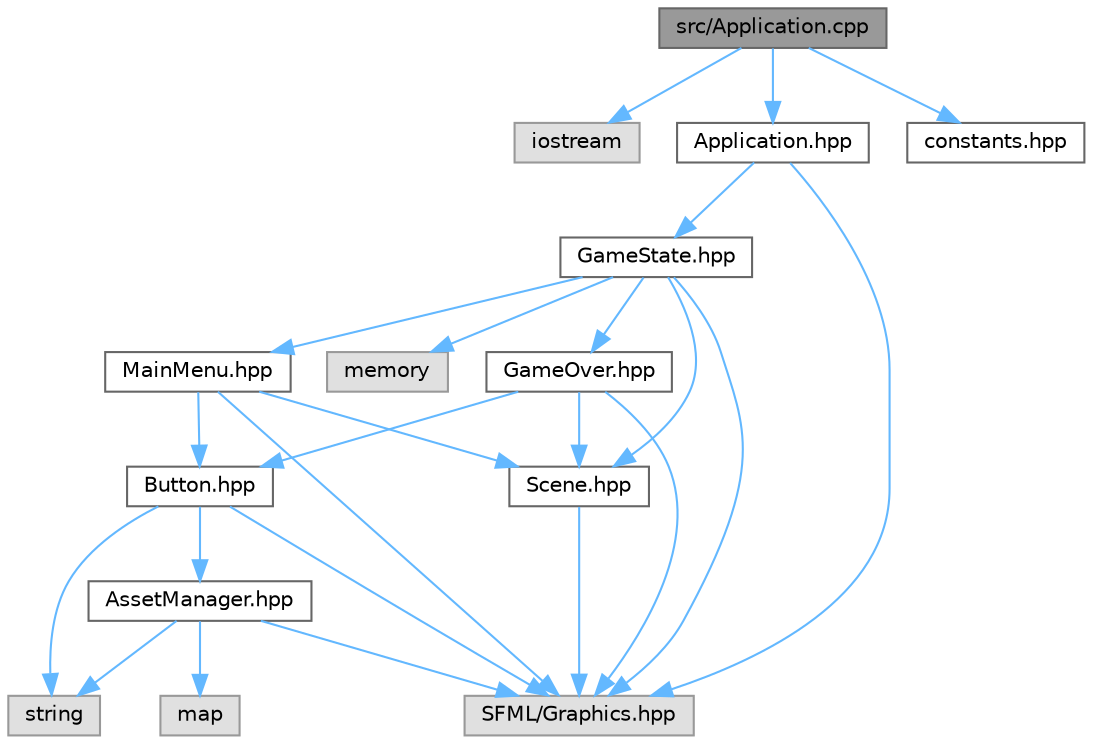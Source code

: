 digraph "src/Application.cpp"
{
 // LATEX_PDF_SIZE
  bgcolor="transparent";
  edge [fontname=Helvetica,fontsize=10,labelfontname=Helvetica,labelfontsize=10];
  node [fontname=Helvetica,fontsize=10,shape=box,height=0.2,width=0.4];
  Node1 [id="Node000001",label="src/Application.cpp",height=0.2,width=0.4,color="gray40", fillcolor="grey60", style="filled", fontcolor="black",tooltip=" "];
  Node1 -> Node2 [id="edge1_Node000001_Node000002",color="steelblue1",style="solid",tooltip=" "];
  Node2 [id="Node000002",label="iostream",height=0.2,width=0.4,color="grey60", fillcolor="#E0E0E0", style="filled",tooltip=" "];
  Node1 -> Node3 [id="edge2_Node000001_Node000003",color="steelblue1",style="solid",tooltip=" "];
  Node3 [id="Node000003",label="Application.hpp",height=0.2,width=0.4,color="grey40", fillcolor="white", style="filled",URL="$_application_8hpp.html",tooltip=" "];
  Node3 -> Node4 [id="edge3_Node000003_Node000004",color="steelblue1",style="solid",tooltip=" "];
  Node4 [id="Node000004",label="SFML/Graphics.hpp",height=0.2,width=0.4,color="grey60", fillcolor="#E0E0E0", style="filled",tooltip=" "];
  Node3 -> Node5 [id="edge4_Node000003_Node000005",color="steelblue1",style="solid",tooltip=" "];
  Node5 [id="Node000005",label="GameState.hpp",height=0.2,width=0.4,color="grey40", fillcolor="white", style="filled",URL="$_game_state_8hpp.html",tooltip=" "];
  Node5 -> Node4 [id="edge5_Node000005_Node000004",color="steelblue1",style="solid",tooltip=" "];
  Node5 -> Node6 [id="edge6_Node000005_Node000006",color="steelblue1",style="solid",tooltip=" "];
  Node6 [id="Node000006",label="memory",height=0.2,width=0.4,color="grey60", fillcolor="#E0E0E0", style="filled",tooltip=" "];
  Node5 -> Node7 [id="edge7_Node000005_Node000007",color="steelblue1",style="solid",tooltip=" "];
  Node7 [id="Node000007",label="Scene.hpp",height=0.2,width=0.4,color="grey40", fillcolor="white", style="filled",URL="$_scene_8hpp.html",tooltip=" "];
  Node7 -> Node4 [id="edge8_Node000007_Node000004",color="steelblue1",style="solid",tooltip=" "];
  Node5 -> Node8 [id="edge9_Node000005_Node000008",color="steelblue1",style="solid",tooltip=" "];
  Node8 [id="Node000008",label="MainMenu.hpp",height=0.2,width=0.4,color="grey40", fillcolor="white", style="filled",URL="$_main_menu_8hpp.html",tooltip=" "];
  Node8 -> Node7 [id="edge10_Node000008_Node000007",color="steelblue1",style="solid",tooltip=" "];
  Node8 -> Node9 [id="edge11_Node000008_Node000009",color="steelblue1",style="solid",tooltip=" "];
  Node9 [id="Node000009",label="Button.hpp",height=0.2,width=0.4,color="grey40", fillcolor="white", style="filled",URL="$_button_8hpp.html",tooltip=" "];
  Node9 -> Node4 [id="edge12_Node000009_Node000004",color="steelblue1",style="solid",tooltip=" "];
  Node9 -> Node10 [id="edge13_Node000009_Node000010",color="steelblue1",style="solid",tooltip=" "];
  Node10 [id="Node000010",label="string",height=0.2,width=0.4,color="grey60", fillcolor="#E0E0E0", style="filled",tooltip=" "];
  Node9 -> Node11 [id="edge14_Node000009_Node000011",color="steelblue1",style="solid",tooltip=" "];
  Node11 [id="Node000011",label="AssetManager.hpp",height=0.2,width=0.4,color="grey40", fillcolor="white", style="filled",URL="$_asset_manager_8hpp.html",tooltip=" "];
  Node11 -> Node4 [id="edge15_Node000011_Node000004",color="steelblue1",style="solid",tooltip=" "];
  Node11 -> Node12 [id="edge16_Node000011_Node000012",color="steelblue1",style="solid",tooltip=" "];
  Node12 [id="Node000012",label="map",height=0.2,width=0.4,color="grey60", fillcolor="#E0E0E0", style="filled",tooltip=" "];
  Node11 -> Node10 [id="edge17_Node000011_Node000010",color="steelblue1",style="solid",tooltip=" "];
  Node8 -> Node4 [id="edge18_Node000008_Node000004",color="steelblue1",style="solid",tooltip=" "];
  Node5 -> Node13 [id="edge19_Node000005_Node000013",color="steelblue1",style="solid",tooltip=" "];
  Node13 [id="Node000013",label="GameOver.hpp",height=0.2,width=0.4,color="grey40", fillcolor="white", style="filled",URL="$_game_over_8hpp.html",tooltip=" "];
  Node13 -> Node7 [id="edge20_Node000013_Node000007",color="steelblue1",style="solid",tooltip=" "];
  Node13 -> Node9 [id="edge21_Node000013_Node000009",color="steelblue1",style="solid",tooltip=" "];
  Node13 -> Node4 [id="edge22_Node000013_Node000004",color="steelblue1",style="solid",tooltip=" "];
  Node1 -> Node14 [id="edge23_Node000001_Node000014",color="steelblue1",style="solid",tooltip=" "];
  Node14 [id="Node000014",label="constants.hpp",height=0.2,width=0.4,color="grey40", fillcolor="white", style="filled",URL="$constants_8hpp.html",tooltip=" "];
}
